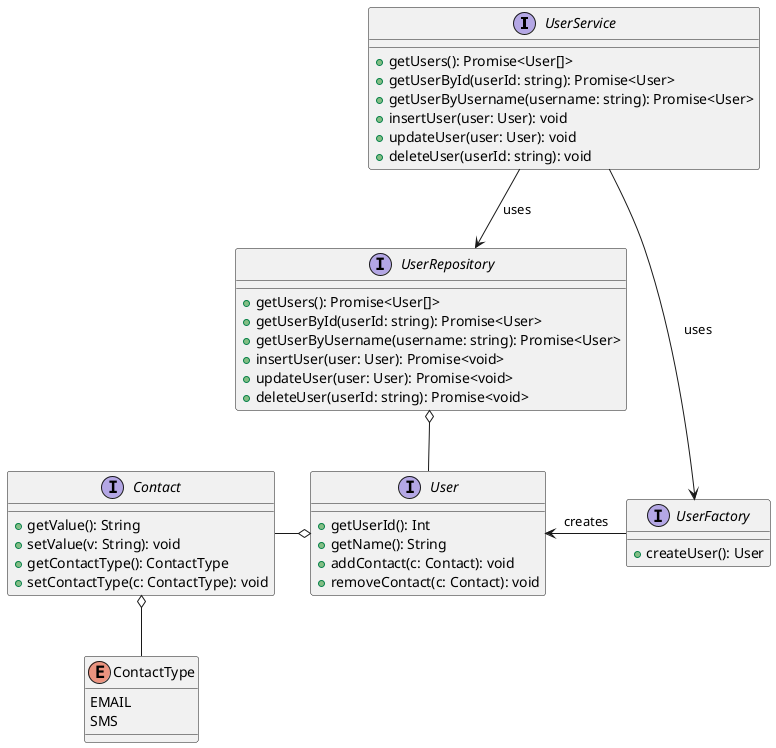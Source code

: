 @startuml

!startsub AuthRoot

interface UserService {
  + getUsers(): Promise<User[]>
  + getUserById(userId: string): Promise<User>
  + getUserByUsername(username: string): Promise<User>
  + insertUser(user: User): void
  + updateUser(user: User): void
  + deleteUser(userId: string): void
}

!endsub AuthRoot

UserService --> UserRepository : uses
UserService --> UserFactory : uses

interface UserRepository {
  + getUsers(): Promise<User[]>
  + getUserById(userId: string): Promise<User>
  + getUserByUsername(username: string): Promise<User>
  + insertUser(user: User): Promise<void>
  + updateUser(user: User): Promise<void>
  + deleteUser(userId: string): Promise<void>
}
UserRepository o-- User

interface UserFactory {
      + createUser(): User
}
UserFactory -left-> User : creates


' TODO: completely different
interface User {
 + getUserId(): Int
 + getName(): String
 + addContact(c: Contact): void
 + removeContact(c: Contact): void
}
User o-left- Contact

interface Contact {
 + getValue(): String
 + setValue(v: String): void
 + getContactType(): ContactType
 + setContactType(c: ContactType): void
}

enum ContactType {
  EMAIL
  SMS
}
Contact o-- ContactType

@enduml
